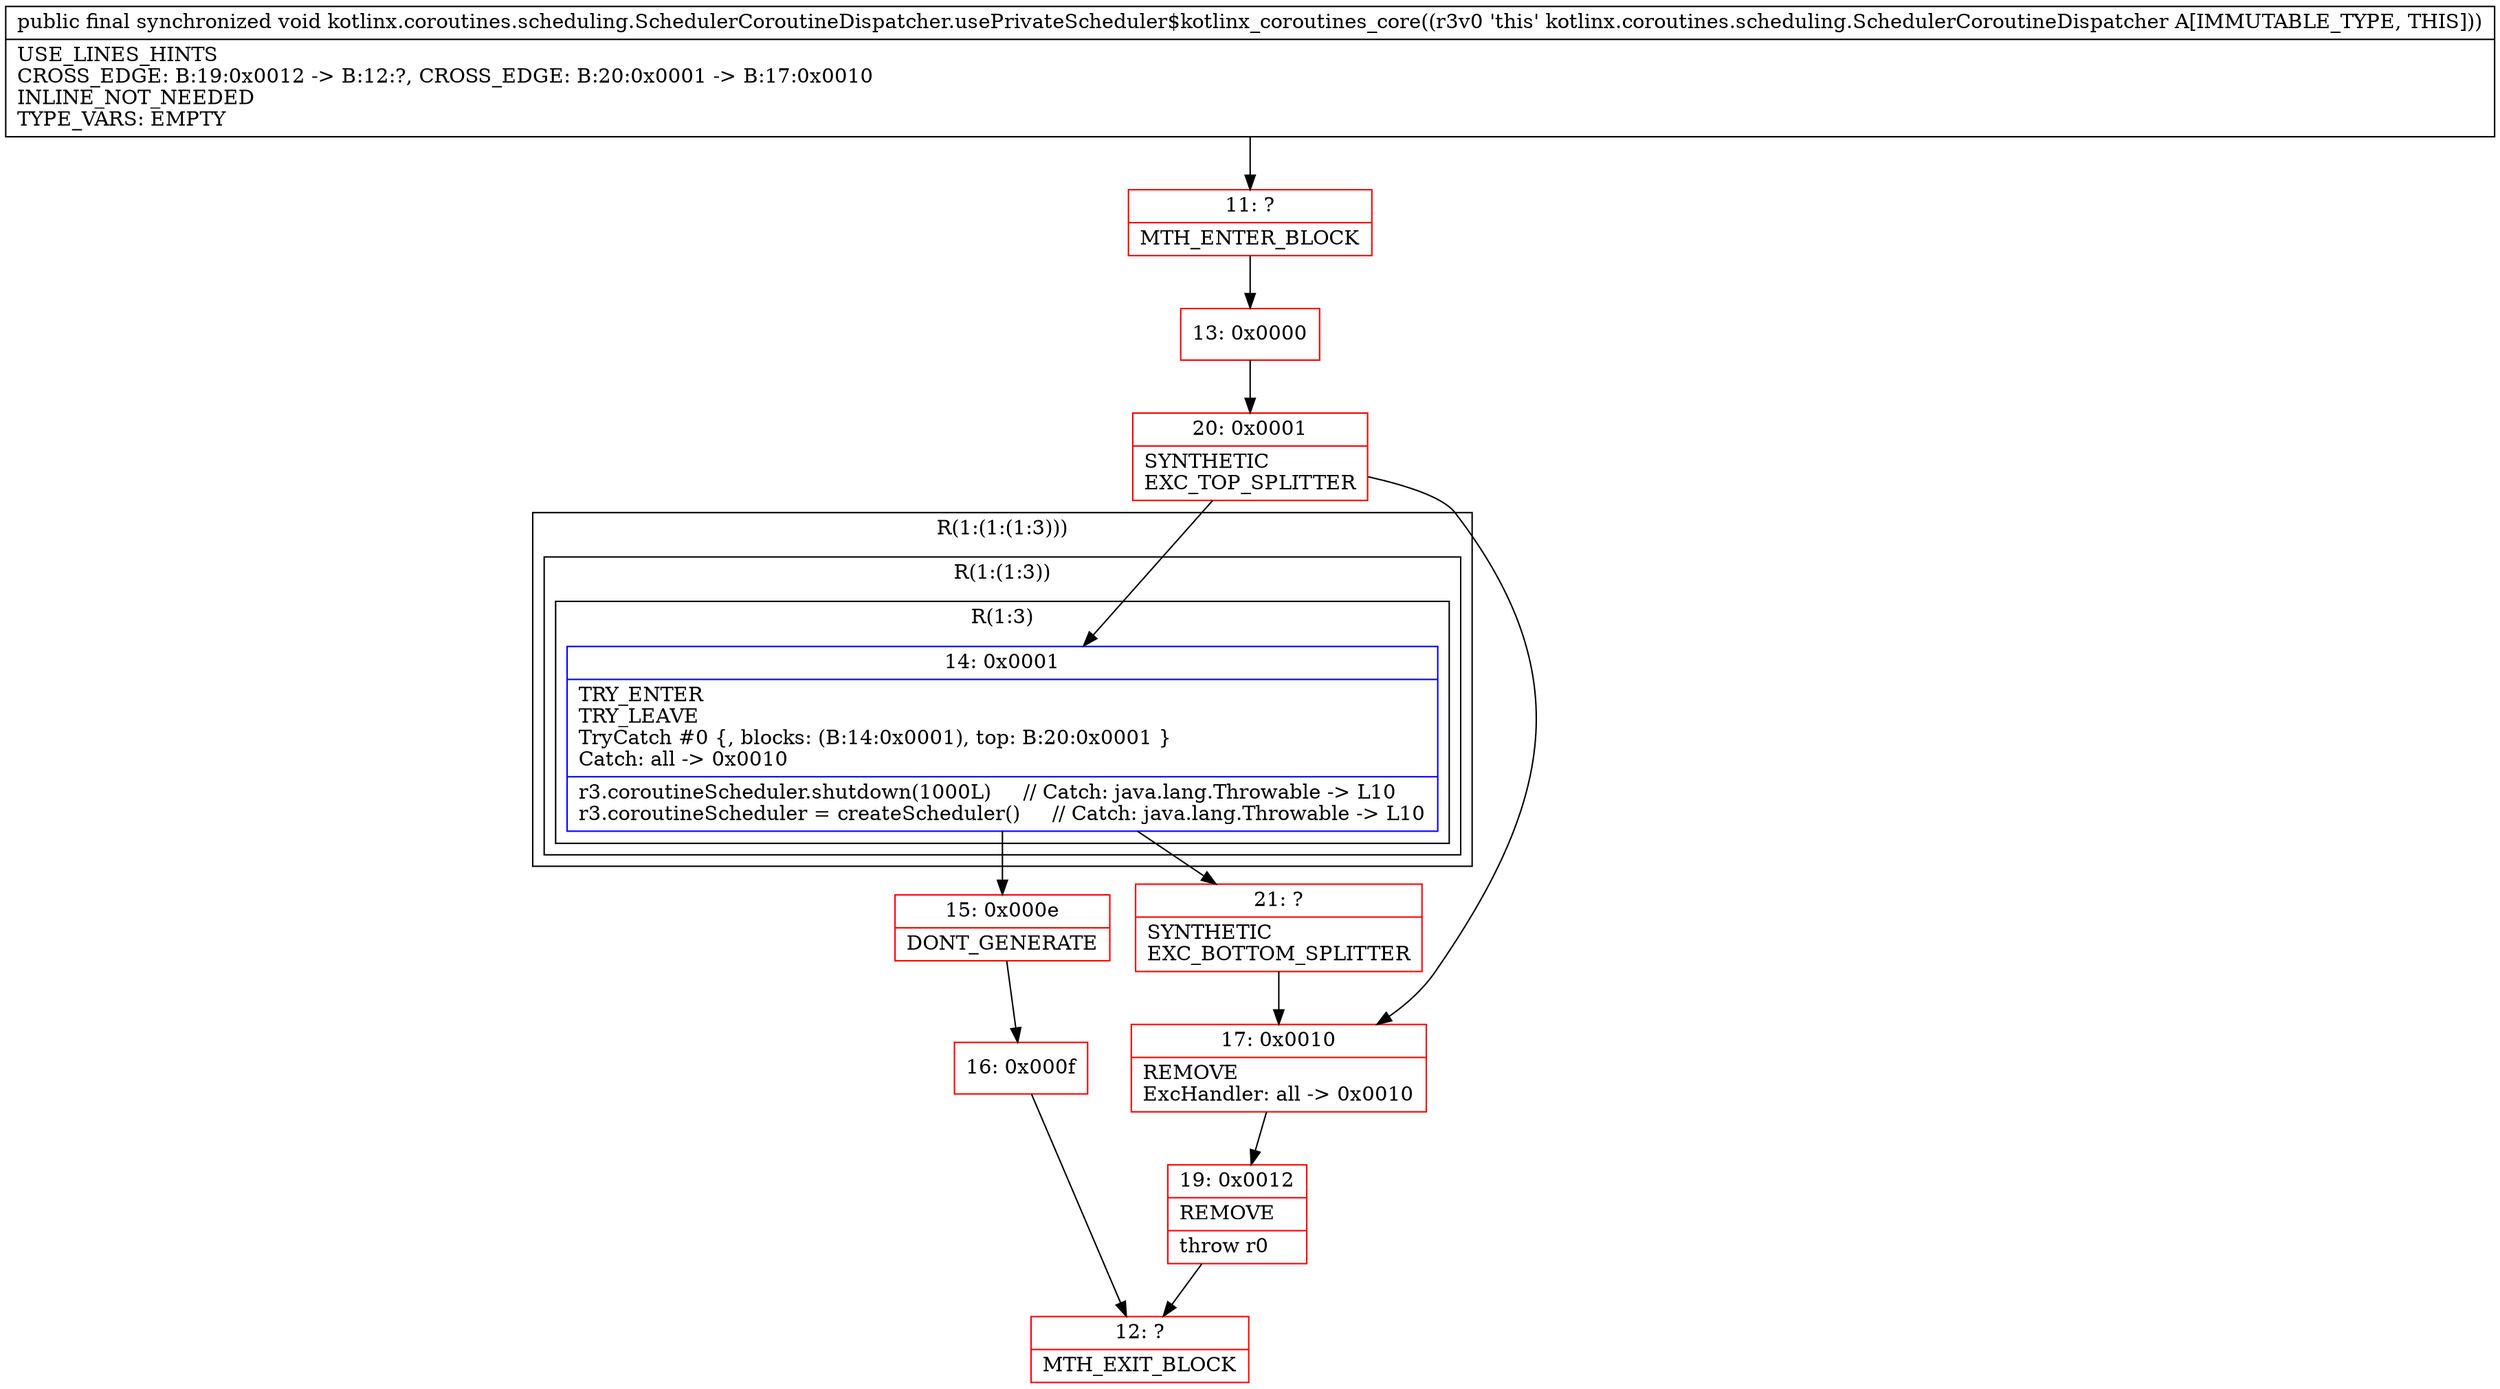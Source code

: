 digraph "CFG forkotlinx.coroutines.scheduling.SchedulerCoroutineDispatcher.usePrivateScheduler$kotlinx_coroutines_core()V" {
subgraph cluster_Region_214138313 {
label = "R(1:(1:(1:3)))";
node [shape=record,color=blue];
subgraph cluster_Region_1363130365 {
label = "R(1:(1:3))";
node [shape=record,color=blue];
subgraph cluster_Region_542080886 {
label = "R(1:3)";
node [shape=record,color=blue];
Node_14 [shape=record,label="{14\:\ 0x0001|TRY_ENTER\lTRY_LEAVE\lTryCatch #0 \{, blocks: (B:14:0x0001), top: B:20:0x0001 \}\lCatch: all \-\> 0x0010\l|r3.coroutineScheduler.shutdown(1000L)     \/\/ Catch: java.lang.Throwable \-\> L10\lr3.coroutineScheduler = createScheduler()     \/\/ Catch: java.lang.Throwable \-\> L10\l}"];
}
}
}
Node_11 [shape=record,color=red,label="{11\:\ ?|MTH_ENTER_BLOCK\l}"];
Node_13 [shape=record,color=red,label="{13\:\ 0x0000}"];
Node_20 [shape=record,color=red,label="{20\:\ 0x0001|SYNTHETIC\lEXC_TOP_SPLITTER\l}"];
Node_15 [shape=record,color=red,label="{15\:\ 0x000e|DONT_GENERATE\l}"];
Node_16 [shape=record,color=red,label="{16\:\ 0x000f}"];
Node_12 [shape=record,color=red,label="{12\:\ ?|MTH_EXIT_BLOCK\l}"];
Node_21 [shape=record,color=red,label="{21\:\ ?|SYNTHETIC\lEXC_BOTTOM_SPLITTER\l}"];
Node_17 [shape=record,color=red,label="{17\:\ 0x0010|REMOVE\lExcHandler: all \-\> 0x0010\l}"];
Node_19 [shape=record,color=red,label="{19\:\ 0x0012|REMOVE\l|throw r0\l}"];
MethodNode[shape=record,label="{public final synchronized void kotlinx.coroutines.scheduling.SchedulerCoroutineDispatcher.usePrivateScheduler$kotlinx_coroutines_core((r3v0 'this' kotlinx.coroutines.scheduling.SchedulerCoroutineDispatcher A[IMMUTABLE_TYPE, THIS]))  | USE_LINES_HINTS\lCROSS_EDGE: B:19:0x0012 \-\> B:12:?, CROSS_EDGE: B:20:0x0001 \-\> B:17:0x0010\lINLINE_NOT_NEEDED\lTYPE_VARS: EMPTY\l}"];
MethodNode -> Node_11;Node_14 -> Node_15;
Node_14 -> Node_21;
Node_11 -> Node_13;
Node_13 -> Node_20;
Node_20 -> Node_14;
Node_20 -> Node_17;
Node_15 -> Node_16;
Node_16 -> Node_12;
Node_21 -> Node_17;
Node_17 -> Node_19;
Node_19 -> Node_12;
}

